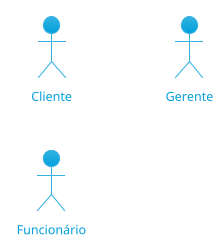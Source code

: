 @startuml Atores
!theme bluegray
left to right direction
actor "Cliente" as Cliente
actor "Funcionário" as Funcionario
actor "Gerente" as Gerente


@enduml
